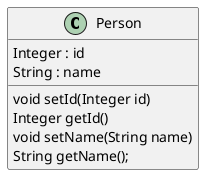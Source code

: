 @startuml

class Person {
    Integer : id
    String : name
    void setId(Integer id)
    Integer getId()
    void setName(String name)
    String getName();
}

@enduml